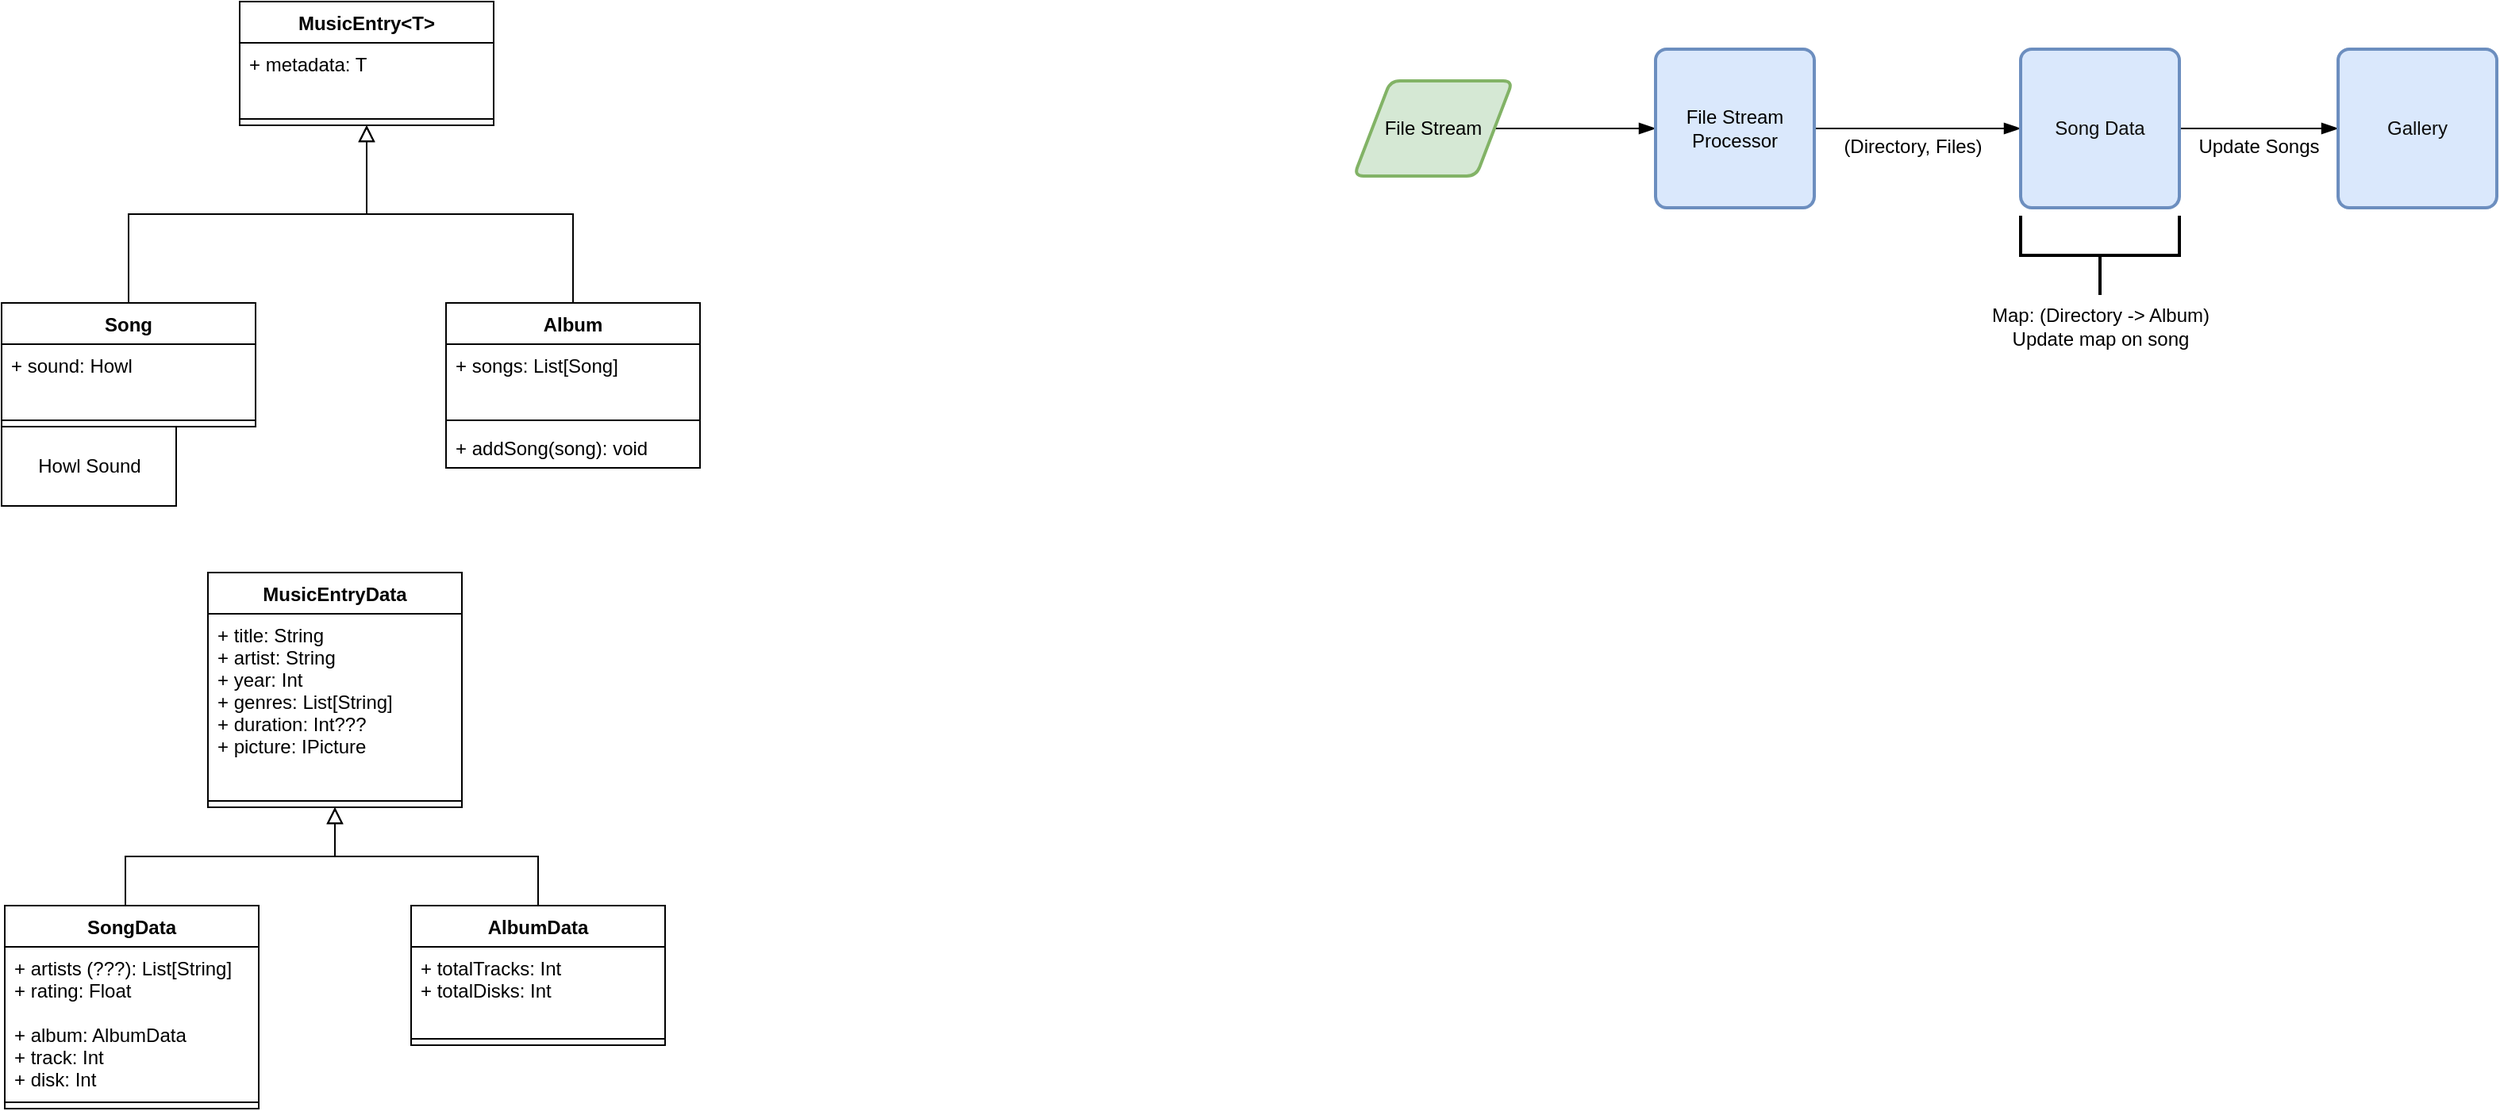 <mxfile version="12.9.7"><diagram id="M-5K6N8EwZZjR5BFxg5r" name="Page-1"><mxGraphModel dx="865" dy="457" grid="1" gridSize="10" guides="1" tooltips="1" connect="1" arrows="1" fold="1" page="1" pageScale="1" pageWidth="827" pageHeight="1169" math="0" shadow="0"><root><mxCell id="0"/><mxCell id="1" parent="0"/><mxCell id="J_mb1UFaiDrBlGo9DqIq-9" value="Howl Sound" style="html=1;" vertex="1" parent="1"><mxGeometry x="18" y="278" width="110" height="50" as="geometry"/></mxCell><mxCell id="J_mb1UFaiDrBlGo9DqIq-22" style="edgeStyle=orthogonalEdgeStyle;rounded=0;orthogonalLoop=1;jettySize=auto;html=1;exitX=0.5;exitY=0;exitDx=0;exitDy=0;startSize=8;endArrow=block;endFill=0;endSize=8;strokeWidth=1;entryX=0.5;entryY=1;entryDx=0;entryDy=0;" edge="1" parent="1" source="J_mb1UFaiDrBlGo9DqIq-14" target="J_mb1UFaiDrBlGo9DqIq-17"><mxGeometry relative="1" as="geometry"><mxPoint x="268" y="640" as="targetPoint"/></mxGeometry></mxCell><mxCell id="J_mb1UFaiDrBlGo9DqIq-21" style="edgeStyle=orthogonalEdgeStyle;rounded=0;orthogonalLoop=1;jettySize=auto;html=1;exitX=0.475;exitY=0;exitDx=0;exitDy=0;endArrow=block;endFill=0;endSize=8;startSize=7;entryX=0.5;entryY=1;entryDx=0;entryDy=0;exitPerimeter=0;" edge="1" parent="1" source="J_mb1UFaiDrBlGo9DqIq-29" target="J_mb1UFaiDrBlGo9DqIq-17"><mxGeometry relative="1" as="geometry"><mxPoint x="218" y="660" as="targetPoint"/><mxPoint x="105.0" y="697" as="sourcePoint"/></mxGeometry></mxCell><mxCell id="J_mb1UFaiDrBlGo9DqIq-51" style="edgeStyle=orthogonalEdgeStyle;rounded=0;orthogonalLoop=1;jettySize=auto;html=1;entryX=0.5;entryY=1;entryDx=0;entryDy=0;startSize=8;endArrow=block;endFill=0;endSize=8;strokeWidth=1;" edge="1" parent="1" source="J_mb1UFaiDrBlGo9DqIq-1" target="J_mb1UFaiDrBlGo9DqIq-48"><mxGeometry relative="1" as="geometry"/></mxCell><mxCell id="J_mb1UFaiDrBlGo9DqIq-52" style="edgeStyle=orthogonalEdgeStyle;rounded=0;orthogonalLoop=1;jettySize=auto;html=1;entryX=0.5;entryY=1;entryDx=0;entryDy=0;startSize=8;endArrow=block;endFill=0;endSize=8;strokeWidth=1;exitX=0.5;exitY=0;exitDx=0;exitDy=0;" edge="1" parent="1" source="J_mb1UFaiDrBlGo9DqIq-44" target="J_mb1UFaiDrBlGo9DqIq-48"><mxGeometry relative="1" as="geometry"/></mxCell><mxCell id="J_mb1UFaiDrBlGo9DqIq-48" value="MusicEntry&lt;T&gt;" style="swimlane;fontStyle=1;align=center;verticalAlign=top;childLayout=stackLayout;horizontal=1;startSize=26;horizontalStack=0;resizeParent=1;resizeParentMax=0;resizeLast=0;collapsible=1;marginBottom=0;" vertex="1" parent="1"><mxGeometry x="168" y="10" width="160" height="78" as="geometry"/></mxCell><mxCell id="J_mb1UFaiDrBlGo9DqIq-49" value="+ metadata: T" style="text;strokeColor=none;fillColor=none;align=left;verticalAlign=top;spacingLeft=4;spacingRight=4;overflow=hidden;rotatable=0;points=[[0,0.5],[1,0.5]];portConstraint=eastwest;" vertex="1" parent="J_mb1UFaiDrBlGo9DqIq-48"><mxGeometry y="26" width="160" height="44" as="geometry"/></mxCell><mxCell id="J_mb1UFaiDrBlGo9DqIq-50" value="" style="line;strokeWidth=1;fillColor=none;align=left;verticalAlign=middle;spacingTop=-1;spacingLeft=3;spacingRight=3;rotatable=0;labelPosition=right;points=[];portConstraint=eastwest;" vertex="1" parent="J_mb1UFaiDrBlGo9DqIq-48"><mxGeometry y="70" width="160" height="8" as="geometry"/></mxCell><mxCell id="J_mb1UFaiDrBlGo9DqIq-1" value="Song" style="swimlane;fontStyle=1;align=center;verticalAlign=top;childLayout=stackLayout;horizontal=1;startSize=26;horizontalStack=0;resizeParent=1;resizeParentMax=0;resizeLast=0;collapsible=1;marginBottom=0;" vertex="1" parent="1"><mxGeometry x="18" y="200" width="160" height="78" as="geometry"/></mxCell><mxCell id="J_mb1UFaiDrBlGo9DqIq-2" value="+ sound: Howl" style="text;strokeColor=none;fillColor=none;align=left;verticalAlign=top;spacingLeft=4;spacingRight=4;overflow=hidden;rotatable=0;points=[[0,0.5],[1,0.5]];portConstraint=eastwest;" vertex="1" parent="J_mb1UFaiDrBlGo9DqIq-1"><mxGeometry y="26" width="160" height="44" as="geometry"/></mxCell><mxCell id="J_mb1UFaiDrBlGo9DqIq-3" value="" style="line;strokeWidth=1;fillColor=none;align=left;verticalAlign=middle;spacingTop=-1;spacingLeft=3;spacingRight=3;rotatable=0;labelPosition=right;points=[];portConstraint=eastwest;" vertex="1" parent="J_mb1UFaiDrBlGo9DqIq-1"><mxGeometry y="70" width="160" height="8" as="geometry"/></mxCell><mxCell id="J_mb1UFaiDrBlGo9DqIq-44" value="Album" style="swimlane;fontStyle=1;align=center;verticalAlign=top;childLayout=stackLayout;horizontal=1;startSize=26;horizontalStack=0;resizeParent=1;resizeParentMax=0;resizeLast=0;collapsible=1;marginBottom=0;" vertex="1" parent="1"><mxGeometry x="298" y="200" width="160" height="104" as="geometry"/></mxCell><mxCell id="J_mb1UFaiDrBlGo9DqIq-45" value="+ songs: List[Song]" style="text;strokeColor=none;fillColor=none;align=left;verticalAlign=top;spacingLeft=4;spacingRight=4;overflow=hidden;rotatable=0;points=[[0,0.5],[1,0.5]];portConstraint=eastwest;" vertex="1" parent="J_mb1UFaiDrBlGo9DqIq-44"><mxGeometry y="26" width="160" height="44" as="geometry"/></mxCell><mxCell id="J_mb1UFaiDrBlGo9DqIq-46" value="" style="line;strokeWidth=1;fillColor=none;align=left;verticalAlign=middle;spacingTop=-1;spacingLeft=3;spacingRight=3;rotatable=0;labelPosition=right;points=[];portConstraint=eastwest;" vertex="1" parent="J_mb1UFaiDrBlGo9DqIq-44"><mxGeometry y="70" width="160" height="8" as="geometry"/></mxCell><mxCell id="J_mb1UFaiDrBlGo9DqIq-47" value="+ addSong(song): void" style="text;strokeColor=none;fillColor=none;align=left;verticalAlign=top;spacingLeft=4;spacingRight=4;overflow=hidden;rotatable=0;points=[[0,0.5],[1,0.5]];portConstraint=eastwest;" vertex="1" parent="J_mb1UFaiDrBlGo9DqIq-44"><mxGeometry y="78" width="160" height="26" as="geometry"/></mxCell><mxCell id="J_mb1UFaiDrBlGo9DqIq-17" value="MusicEntryData" style="swimlane;fontStyle=1;align=center;verticalAlign=top;childLayout=stackLayout;horizontal=1;startSize=26;horizontalStack=0;resizeParent=1;resizeParentMax=0;resizeLast=0;collapsible=1;marginBottom=0;" vertex="1" parent="1"><mxGeometry x="148" y="370" width="160" height="148" as="geometry"/></mxCell><mxCell id="J_mb1UFaiDrBlGo9DqIq-18" value="+ title: String&#10;+ artist: String&#10;+ year: Int&#10;+ genres: List[String]&#10;+ duration: Int???&#10;+ picture: IPicture" style="text;strokeColor=none;fillColor=none;align=left;verticalAlign=top;spacingLeft=4;spacingRight=4;overflow=hidden;rotatable=0;points=[[0,0.5],[1,0.5]];portConstraint=eastwest;" vertex="1" parent="J_mb1UFaiDrBlGo9DqIq-17"><mxGeometry y="26" width="160" height="114" as="geometry"/></mxCell><mxCell id="J_mb1UFaiDrBlGo9DqIq-19" value="" style="line;strokeWidth=1;fillColor=none;align=left;verticalAlign=middle;spacingTop=-1;spacingLeft=3;spacingRight=3;rotatable=0;labelPosition=right;points=[];portConstraint=eastwest;" vertex="1" parent="J_mb1UFaiDrBlGo9DqIq-17"><mxGeometry y="140" width="160" height="8" as="geometry"/></mxCell><mxCell id="J_mb1UFaiDrBlGo9DqIq-14" value="AlbumData" style="swimlane;fontStyle=1;align=center;verticalAlign=top;childLayout=stackLayout;horizontal=1;startSize=26;horizontalStack=0;resizeParent=1;resizeParentMax=0;resizeLast=0;collapsible=1;marginBottom=0;" vertex="1" parent="1"><mxGeometry x="276" y="580" width="160" height="88" as="geometry"/></mxCell><mxCell id="J_mb1UFaiDrBlGo9DqIq-15" value="+ totalTracks: Int&#10;+ totalDisks: Int" style="text;strokeColor=none;fillColor=none;align=left;verticalAlign=top;spacingLeft=4;spacingRight=4;overflow=hidden;rotatable=0;points=[[0,0.5],[1,0.5]];portConstraint=eastwest;" vertex="1" parent="J_mb1UFaiDrBlGo9DqIq-14"><mxGeometry y="26" width="160" height="54" as="geometry"/></mxCell><mxCell id="J_mb1UFaiDrBlGo9DqIq-16" value="" style="line;strokeWidth=1;fillColor=none;align=left;verticalAlign=middle;spacingTop=-1;spacingLeft=3;spacingRight=3;rotatable=0;labelPosition=right;points=[];portConstraint=eastwest;" vertex="1" parent="J_mb1UFaiDrBlGo9DqIq-14"><mxGeometry y="80" width="160" height="8" as="geometry"/></mxCell><mxCell id="J_mb1UFaiDrBlGo9DqIq-29" value="SongData" style="swimlane;fontStyle=1;align=center;verticalAlign=top;childLayout=stackLayout;horizontal=1;startSize=26;horizontalStack=0;resizeParent=1;resizeParentMax=0;resizeLast=0;collapsible=1;marginBottom=0;" vertex="1" parent="1"><mxGeometry x="20" y="580" width="160" height="128" as="geometry"/></mxCell><mxCell id="J_mb1UFaiDrBlGo9DqIq-30" value="+ artists (???): List[String]&#10;+ rating: Float&#10;&#10;+ album: AlbumData&#10;+ track: Int&#10;+ disk: Int" style="text;strokeColor=none;fillColor=none;align=left;verticalAlign=top;spacingLeft=4;spacingRight=4;overflow=hidden;rotatable=0;points=[[0,0.5],[1,0.5]];portConstraint=eastwest;" vertex="1" parent="J_mb1UFaiDrBlGo9DqIq-29"><mxGeometry y="26" width="160" height="94" as="geometry"/></mxCell><mxCell id="J_mb1UFaiDrBlGo9DqIq-31" value="" style="line;strokeWidth=1;fillColor=none;align=left;verticalAlign=middle;spacingTop=-1;spacingLeft=3;spacingRight=3;rotatable=0;labelPosition=right;points=[];portConstraint=eastwest;" vertex="1" parent="J_mb1UFaiDrBlGo9DqIq-29"><mxGeometry y="120" width="160" height="8" as="geometry"/></mxCell><mxCell id="J_mb1UFaiDrBlGo9DqIq-56" style="edgeStyle=orthogonalEdgeStyle;rounded=0;orthogonalLoop=1;jettySize=auto;html=1;entryX=0;entryY=0.5;entryDx=0;entryDy=0;startSize=8;endArrow=blockThin;endFill=1;endSize=8;strokeWidth=1;" edge="1" parent="1" source="J_mb1UFaiDrBlGo9DqIq-54" target="J_mb1UFaiDrBlGo9DqIq-55"><mxGeometry relative="1" as="geometry"/></mxCell><mxCell id="J_mb1UFaiDrBlGo9DqIq-54" value="File Stream" style="shape=parallelogram;html=1;strokeWidth=2;perimeter=parallelogramPerimeter;whiteSpace=wrap;rounded=1;arcSize=12;size=0.23;align=center;fillColor=#d5e8d4;strokeColor=#82b366;" vertex="1" parent="1"><mxGeometry x="870" y="60" width="100" height="60" as="geometry"/></mxCell><mxCell id="J_mb1UFaiDrBlGo9DqIq-57" style="edgeStyle=orthogonalEdgeStyle;rounded=0;orthogonalLoop=1;jettySize=auto;html=1;exitX=1;exitY=0.5;exitDx=0;exitDy=0;startSize=8;endArrow=blockThin;endFill=1;endSize=8;strokeWidth=1;" edge="1" parent="1" source="J_mb1UFaiDrBlGo9DqIq-55"><mxGeometry relative="1" as="geometry"><mxPoint x="1290" y="90" as="targetPoint"/></mxGeometry></mxCell><mxCell id="J_mb1UFaiDrBlGo9DqIq-58" value="(Directory, Files)" style="text;align=center;verticalAlign=middle;resizable=0;points=[];" vertex="1" connectable="0" parent="J_mb1UFaiDrBlGo9DqIq-57"><mxGeometry x="-0.051" relative="1" as="geometry"><mxPoint y="10" as="offset"/></mxGeometry></mxCell><mxCell id="J_mb1UFaiDrBlGo9DqIq-55" value="File Stream Processor" style="rounded=1;whiteSpace=wrap;html=1;absoluteArcSize=1;arcSize=14;strokeWidth=2;labelBackgroundColor=none;align=center;fillColor=#dae8fc;strokeColor=#6c8ebf;" vertex="1" parent="1"><mxGeometry x="1060" y="40" width="100" height="100" as="geometry"/></mxCell><mxCell id="J_mb1UFaiDrBlGo9DqIq-64" style="edgeStyle=orthogonalEdgeStyle;rounded=0;orthogonalLoop=1;jettySize=auto;html=1;startSize=8;endArrow=blockThin;endFill=1;endSize=8;strokeWidth=1;fontColor=#4C00FF;" edge="1" parent="1" source="J_mb1UFaiDrBlGo9DqIq-59"><mxGeometry relative="1" as="geometry"><mxPoint x="1490" y="90.0" as="targetPoint"/></mxGeometry></mxCell><mxCell id="J_mb1UFaiDrBlGo9DqIq-59" value="&lt;font color=&quot;#0d0d0c&quot;&gt;Song Data&lt;/font&gt;" style="rounded=1;whiteSpace=wrap;html=1;absoluteArcSize=1;arcSize=14;strokeWidth=2;labelBackgroundColor=none;align=center;fillColor=#dae8fc;strokeColor=#6c8ebf;" vertex="1" parent="1"><mxGeometry x="1290" y="40" width="100" height="100" as="geometry"/></mxCell><mxCell id="J_mb1UFaiDrBlGo9DqIq-61" value="" style="strokeWidth=2;html=1;shape=mxgraph.flowchart.annotation_2;align=left;labelPosition=right;pointerEvents=1;labelBackgroundColor=none;fontColor=#4C00FF;rotation=-90;" vertex="1" parent="1"><mxGeometry x="1315" y="120" width="50" height="100" as="geometry"/></mxCell><mxCell id="J_mb1UFaiDrBlGo9DqIq-63" value="&lt;font color=&quot;#000000&quot;&gt;Map: (Directory -&amp;gt; Album)&lt;br&gt;Update map on song&lt;br&gt;&lt;/font&gt;" style="text;html=1;align=center;verticalAlign=middle;resizable=0;points=[];autosize=1;fontColor=#4C00FF;" vertex="1" parent="1"><mxGeometry x="1265" y="200" width="150" height="30" as="geometry"/></mxCell><mxCell id="J_mb1UFaiDrBlGo9DqIq-65" value="&lt;font color=&quot;#0d0d0c&quot;&gt;Gallery&lt;/font&gt;" style="rounded=1;whiteSpace=wrap;html=1;absoluteArcSize=1;arcSize=14;strokeWidth=2;labelBackgroundColor=none;align=center;fillColor=#dae8fc;strokeColor=#6c8ebf;" vertex="1" parent="1"><mxGeometry x="1490" y="40" width="100" height="100" as="geometry"/></mxCell><mxCell id="J_mb1UFaiDrBlGo9DqIq-66" value="Update Songs" style="text;align=center;verticalAlign=middle;resizable=0;points=[];" vertex="1" connectable="0" parent="1"><mxGeometry x="1439.999" y="90.0" as="geometry"><mxPoint y="10" as="offset"/></mxGeometry></mxCell></root></mxGraphModel></diagram></mxfile>